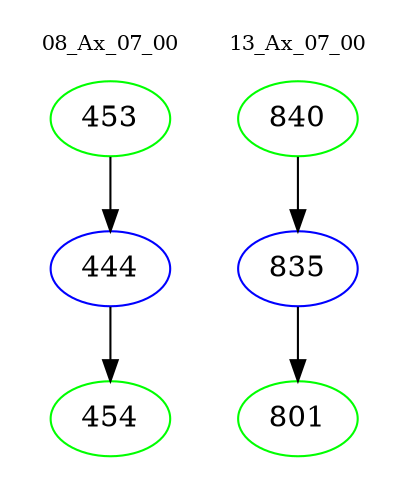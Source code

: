 digraph{
subgraph cluster_0 {
color = white
label = "08_Ax_07_00";
fontsize=10;
T0_453 [label="453", color="green"]
T0_453 -> T0_444 [color="black"]
T0_444 [label="444", color="blue"]
T0_444 -> T0_454 [color="black"]
T0_454 [label="454", color="green"]
}
subgraph cluster_1 {
color = white
label = "13_Ax_07_00";
fontsize=10;
T1_840 [label="840", color="green"]
T1_840 -> T1_835 [color="black"]
T1_835 [label="835", color="blue"]
T1_835 -> T1_801 [color="black"]
T1_801 [label="801", color="green"]
}
}

